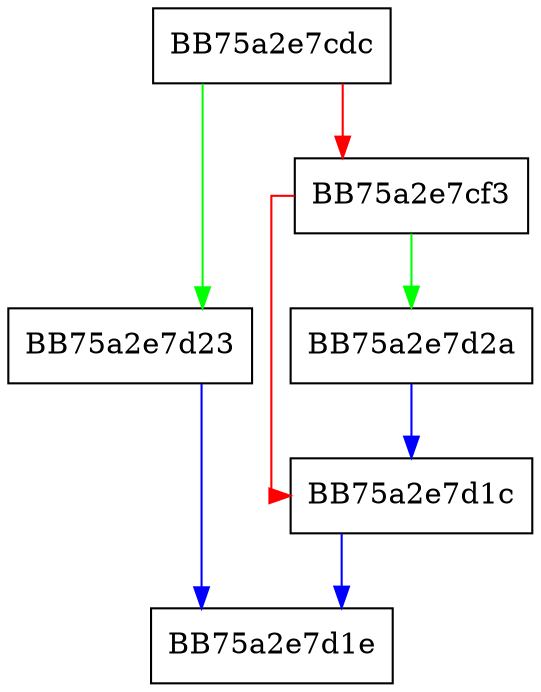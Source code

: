 digraph TryUsing {
  node [shape="box"];
  graph [splines=ortho];
  BB75a2e7cdc -> BB75a2e7d23 [color="green"];
  BB75a2e7cdc -> BB75a2e7cf3 [color="red"];
  BB75a2e7cf3 -> BB75a2e7d2a [color="green"];
  BB75a2e7cf3 -> BB75a2e7d1c [color="red"];
  BB75a2e7d1c -> BB75a2e7d1e [color="blue"];
  BB75a2e7d23 -> BB75a2e7d1e [color="blue"];
  BB75a2e7d2a -> BB75a2e7d1c [color="blue"];
}